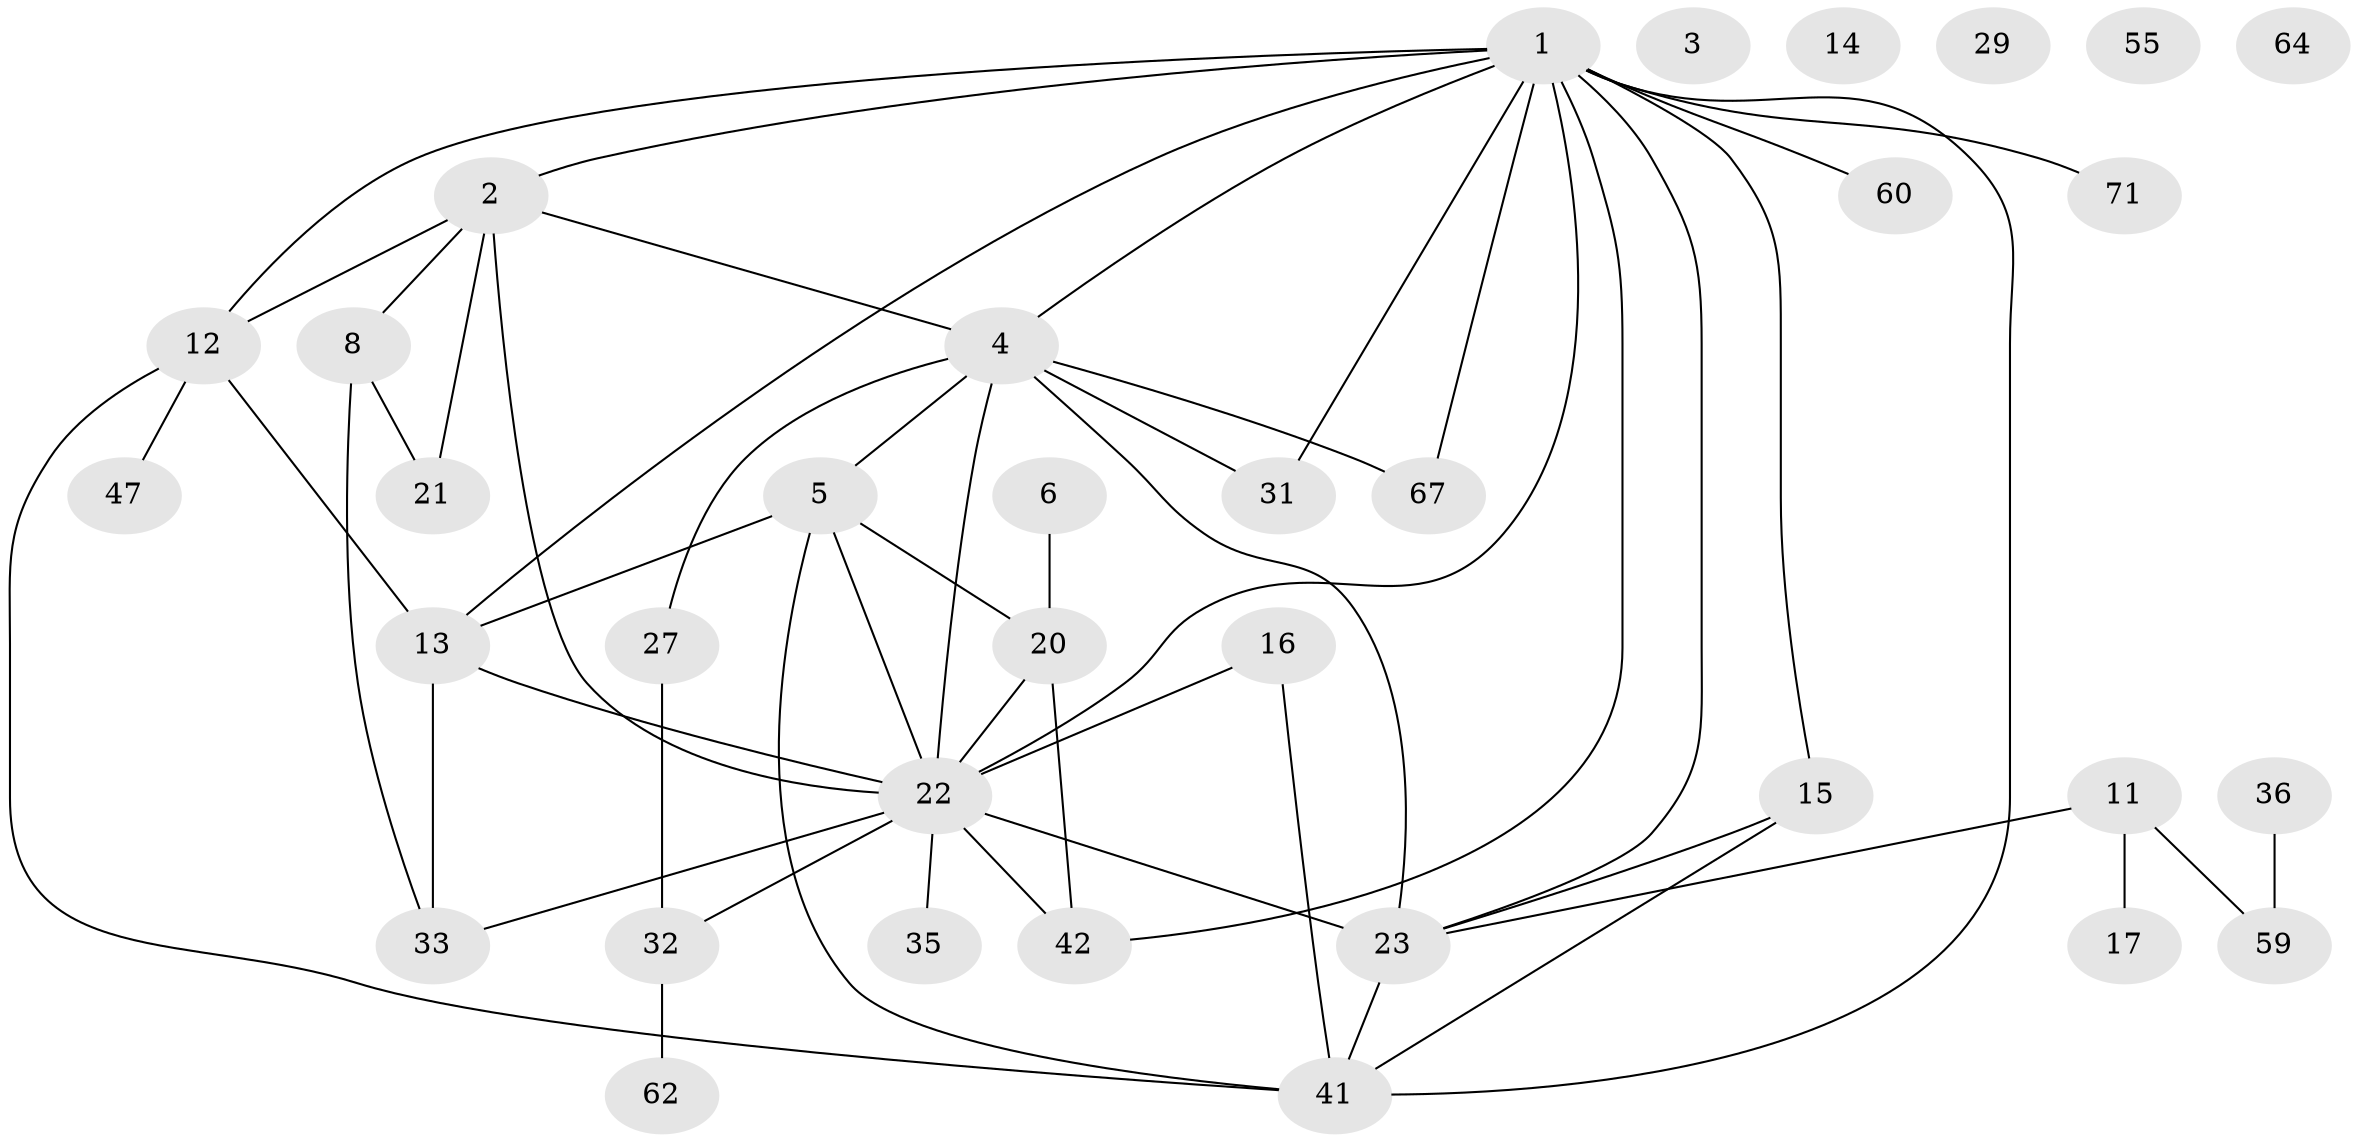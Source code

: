 // original degree distribution, {6: 0.04225352112676056, 0: 0.07042253521126761, 5: 0.07042253521126761, 4: 0.15492957746478872, 2: 0.323943661971831, 3: 0.18309859154929578, 1: 0.14084507042253522, 8: 0.014084507042253521}
// Generated by graph-tools (version 1.1) at 2025/16/03/04/25 18:16:40]
// undirected, 35 vertices, 54 edges
graph export_dot {
graph [start="1"]
  node [color=gray90,style=filled];
  1 [super="+54+38"];
  2;
  3;
  4 [super="+9"];
  5 [super="+7"];
  6 [super="+50"];
  8 [super="+66+19"];
  11 [super="+46"];
  12 [super="+18+30"];
  13 [super="+26"];
  14;
  15 [super="+34+61"];
  16;
  17;
  20 [super="+24"];
  21;
  22 [super="+28+25"];
  23 [super="+45+68"];
  27 [super="+58"];
  29;
  31 [super="+52"];
  32;
  33 [super="+44"];
  35 [super="+37"];
  36;
  41 [super="+57+56"];
  42;
  47;
  55;
  59;
  60;
  62;
  64;
  67;
  71;
  1 -- 60;
  1 -- 23;
  1 -- 2;
  1 -- 67;
  1 -- 4;
  1 -- 71;
  1 -- 41;
  1 -- 15;
  1 -- 42;
  1 -- 22;
  1 -- 13;
  1 -- 12;
  1 -- 31;
  2 -- 4;
  2 -- 21;
  2 -- 22;
  2 -- 8;
  2 -- 12;
  4 -- 5;
  4 -- 23 [weight=2];
  4 -- 67;
  4 -- 22 [weight=2];
  4 -- 27;
  4 -- 31;
  5 -- 41;
  5 -- 20;
  5 -- 13;
  5 -- 22;
  6 -- 20;
  8 -- 21;
  8 -- 33;
  11 -- 17;
  11 -- 59;
  11 -- 23;
  12 -- 41;
  12 -- 13;
  12 -- 47;
  13 -- 22;
  13 -- 33;
  15 -- 41;
  15 -- 23;
  16 -- 41;
  16 -- 22;
  20 -- 42;
  20 -- 22 [weight=2];
  22 -- 32;
  22 -- 35;
  22 -- 42;
  22 -- 23;
  22 -- 33;
  23 -- 41;
  27 -- 32;
  32 -- 62;
  36 -- 59;
}
